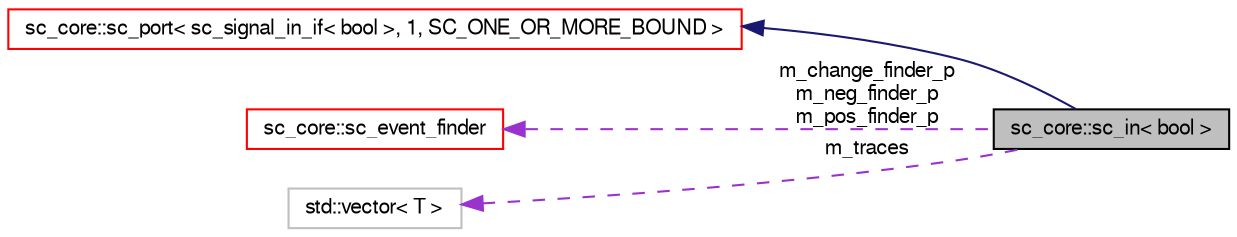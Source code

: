 digraph G
{
  edge [fontname="FreeSans",fontsize="10",labelfontname="FreeSans",labelfontsize="10"];
  node [fontname="FreeSans",fontsize="10",shape=record];
  rankdir=LR;
  Node1 [label="sc_core::sc_in\< bool \>",height=0.2,width=0.4,color="black", fillcolor="grey75", style="filled" fontcolor="black"];
  Node2 -> Node1 [dir=back,color="midnightblue",fontsize="10",style="solid",fontname="FreeSans"];
  Node2 [label="sc_core::sc_port\< sc_signal_in_if\< bool \>, 1, SC_ONE_OR_MORE_BOUND \>",height=0.2,width=0.4,color="red", fillcolor="white", style="filled",URL="$a00150.html"];
  Node3 -> Node1 [dir=back,color="darkorchid3",fontsize="10",style="dashed",label="m_change_finder_p\nm_neg_finder_p\nm_pos_finder_p",fontname="FreeSans"];
  Node3 [label="sc_core::sc_event_finder",height=0.2,width=0.4,color="red", fillcolor="white", style="filled",URL="$a00051.html"];
  Node4 -> Node1 [dir=back,color="darkorchid3",fontsize="10",style="dashed",label="m_traces",fontname="FreeSans"];
  Node4 [label="std::vector\< T \>",height=0.2,width=0.4,color="grey75", fillcolor="white", style="filled",tooltip="STL class."];
}
